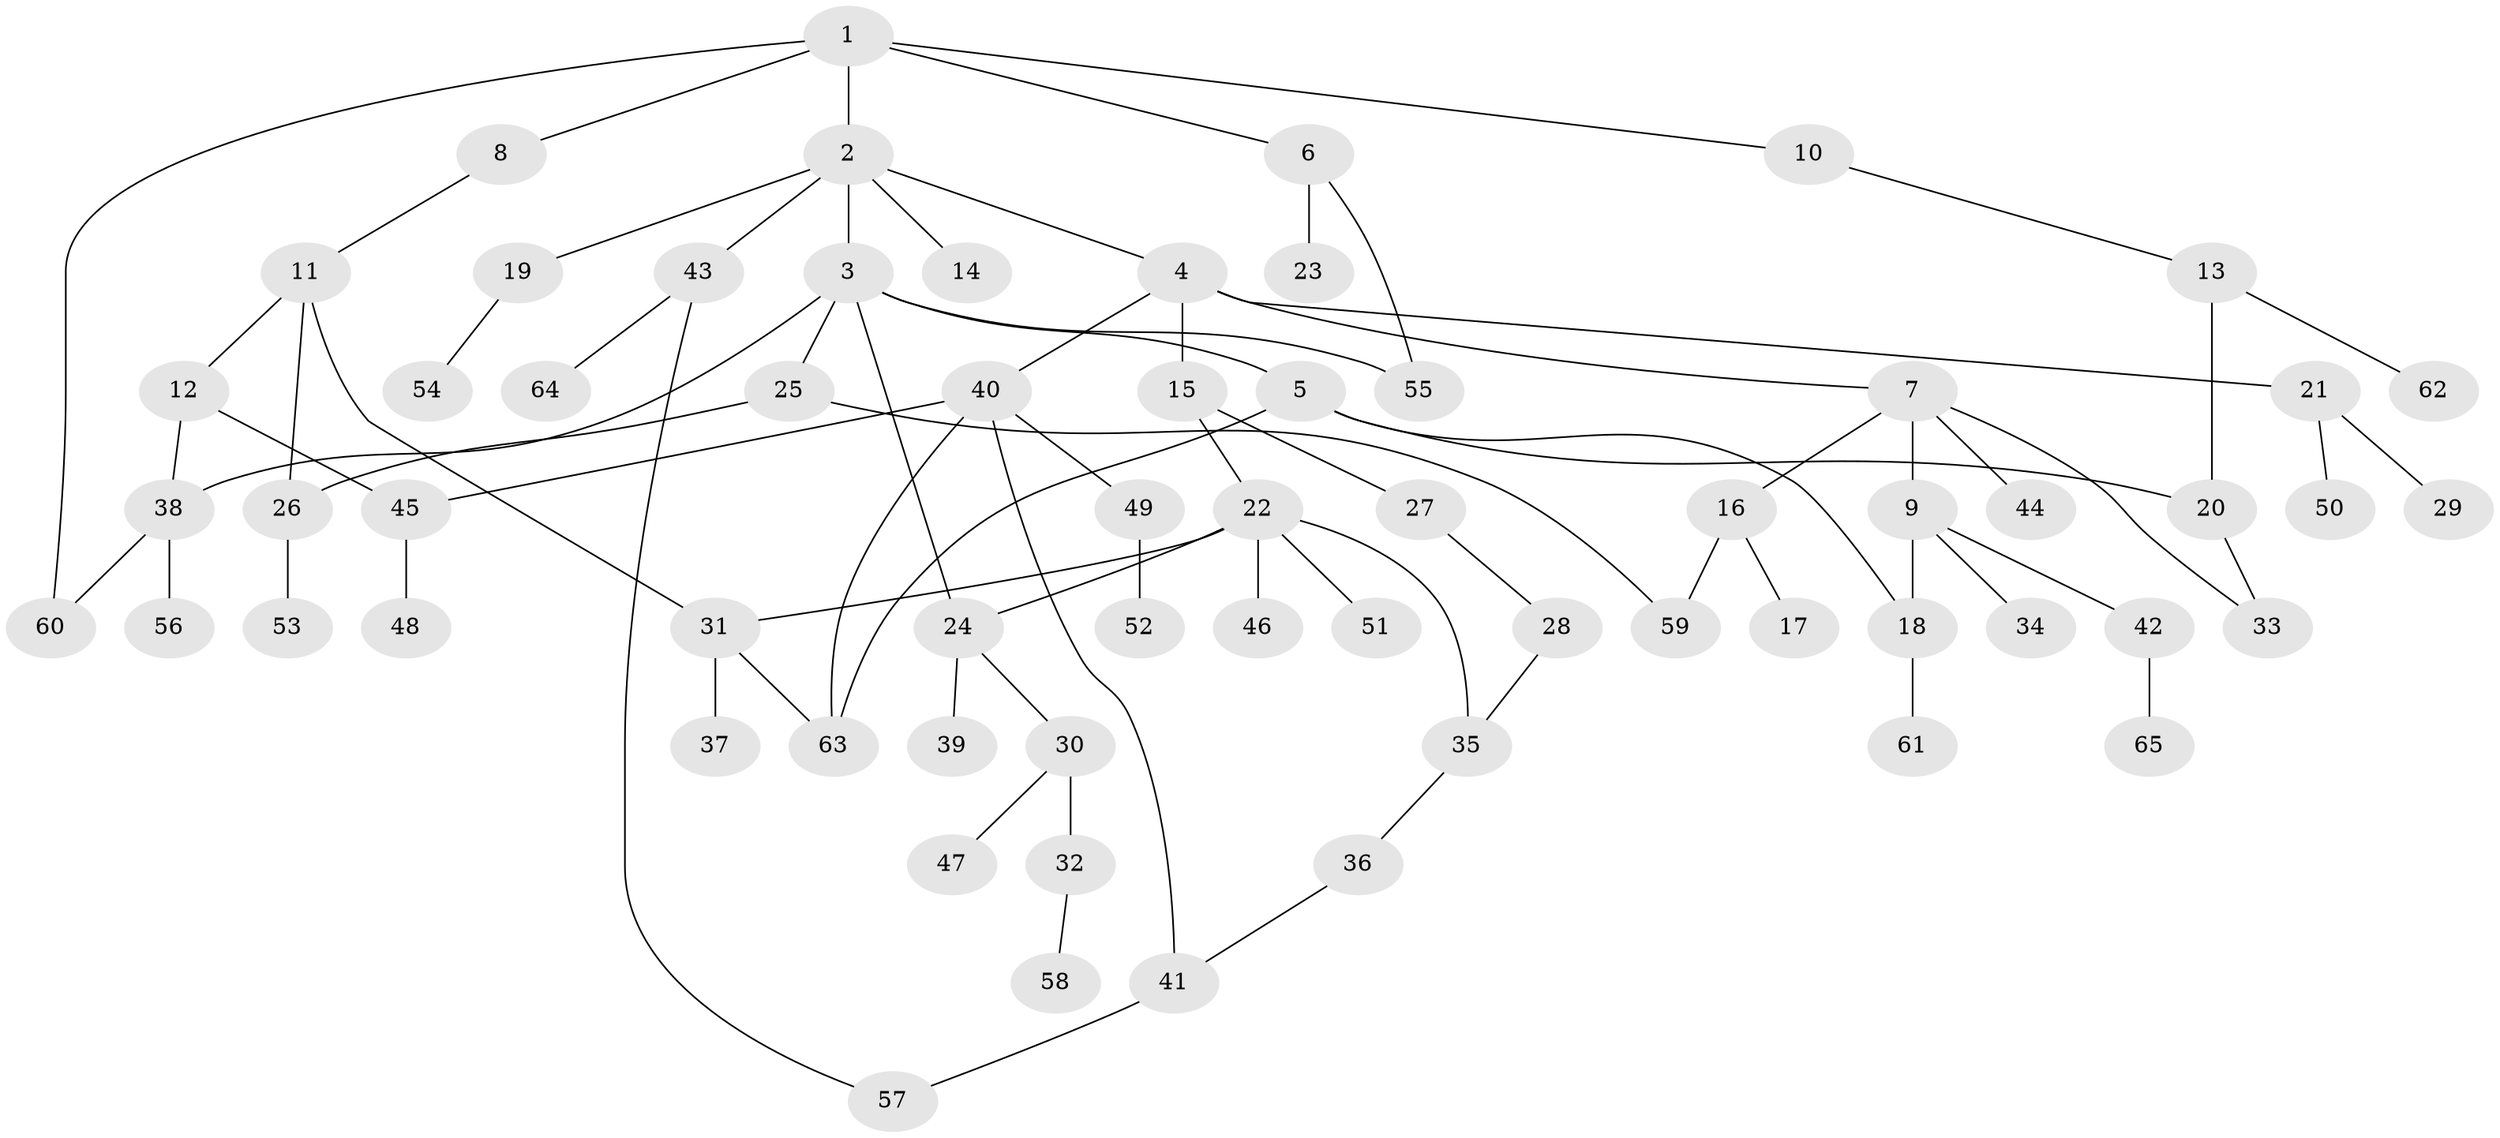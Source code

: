// coarse degree distribution, {5: 0.14634146341463414, 6: 0.04878048780487805, 8: 0.024390243902439025, 2: 0.24390243902439024, 4: 0.04878048780487805, 3: 0.17073170731707318, 1: 0.3170731707317073}
// Generated by graph-tools (version 1.1) at 2025/41/03/06/25 10:41:28]
// undirected, 65 vertices, 80 edges
graph export_dot {
graph [start="1"]
  node [color=gray90,style=filled];
  1;
  2;
  3;
  4;
  5;
  6;
  7;
  8;
  9;
  10;
  11;
  12;
  13;
  14;
  15;
  16;
  17;
  18;
  19;
  20;
  21;
  22;
  23;
  24;
  25;
  26;
  27;
  28;
  29;
  30;
  31;
  32;
  33;
  34;
  35;
  36;
  37;
  38;
  39;
  40;
  41;
  42;
  43;
  44;
  45;
  46;
  47;
  48;
  49;
  50;
  51;
  52;
  53;
  54;
  55;
  56;
  57;
  58;
  59;
  60;
  61;
  62;
  63;
  64;
  65;
  1 -- 2;
  1 -- 6;
  1 -- 8;
  1 -- 10;
  1 -- 60;
  2 -- 3;
  2 -- 4;
  2 -- 14;
  2 -- 19;
  2 -- 43;
  3 -- 5;
  3 -- 25;
  3 -- 38;
  3 -- 55;
  3 -- 24;
  4 -- 7;
  4 -- 15;
  4 -- 21;
  4 -- 40;
  5 -- 18;
  5 -- 20;
  5 -- 63;
  6 -- 23;
  6 -- 55;
  7 -- 9;
  7 -- 16;
  7 -- 44;
  7 -- 33;
  8 -- 11;
  9 -- 34;
  9 -- 42;
  9 -- 18;
  10 -- 13;
  11 -- 12;
  11 -- 26;
  11 -- 31;
  12 -- 45;
  12 -- 38;
  13 -- 62;
  13 -- 20;
  15 -- 22;
  15 -- 27;
  16 -- 17;
  16 -- 59;
  18 -- 61;
  19 -- 54;
  20 -- 33;
  21 -- 29;
  21 -- 50;
  22 -- 24;
  22 -- 31;
  22 -- 35;
  22 -- 46;
  22 -- 51;
  24 -- 30;
  24 -- 39;
  25 -- 59;
  25 -- 26;
  26 -- 53;
  27 -- 28;
  28 -- 35;
  30 -- 32;
  30 -- 47;
  31 -- 37;
  31 -- 63;
  32 -- 58;
  35 -- 36;
  36 -- 41;
  38 -- 56;
  38 -- 60;
  40 -- 45;
  40 -- 49;
  40 -- 41;
  40 -- 63;
  41 -- 57;
  42 -- 65;
  43 -- 57;
  43 -- 64;
  45 -- 48;
  49 -- 52;
}
